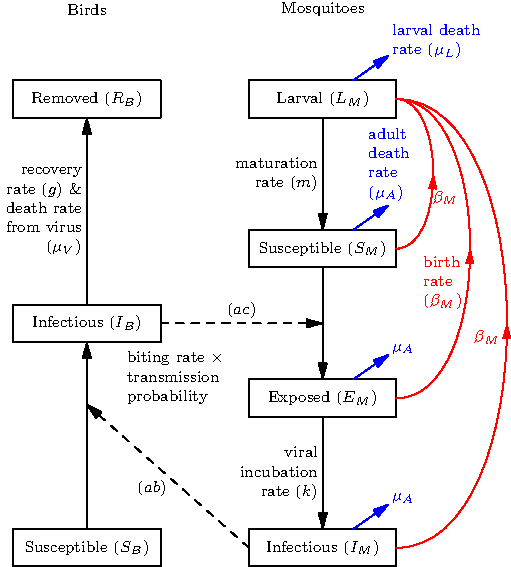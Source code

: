 size(9cm,10cm,IgnoreAspect);

pair d=(1,0.25);
real s=1.6d.x;
real y=0.6;
defaultpen(fontsize(8pt));

picture box(string s, pair z=(0,0)) {
  picture pic;
  draw(pic,box(-d/2,d/2));
  label(pic,s,(0,0));
  return shift(z)*pic;
}

label("Birds",(0,y));
picture removed=box("Removed ($R_B$)");
picture infectious=box("Infectious ($I_B$)",(0,-1.5));
picture susceptible=box("Susceptible ($S_B$)",(0,-3));

add(removed);
add(infectious);
add(susceptible);

label("Mosquitoes",(s,y));
picture larval=box("Larval ($L_M$)",(s,0));
picture susceptibleM=box("Susceptible ($S_M$)",(s,-1));
picture exposed=box("Exposed ($E_M$)",(s,-2));
picture infectiousM=box("Infectious ($I_M$)",(s,-3));

add(larval);
add(susceptibleM);
add(exposed);
add(infectiousM);

path ls=point(larval,S)--point(susceptibleM,N);
path se=point(susceptibleM,S)--point(exposed,N);
path ei=point(exposed,S)--point(infectiousM,N);
path si=point(susceptible,N)--point(infectious,S);

draw(minipage("\flushright{recovery rate ($g$) \& death rate from virus
($\mu_V$)}",40pt),point(infectious,N)--point(removed,S),LeftSide,Arrow,
     PenMargin);

draw(si,LeftSide,Arrow,PenMargin);

draw(minipage("\flushright{maturation rate ($m$)}",50pt),ls,RightSide,
     Arrow,PenMargin);
draw(minipage("\flushright{viral incubation rate ($k$)}",40pt),ei,
     RightSide,Arrow,PenMargin);

path ise=point(infectious,E)--point(se,0.5);

draw("$(ac)$",ise,LeftSide,dashed,Arrow,PenMargin);
label(minipage("\flushleft{biting rate $\times$ transmission
probability}",50pt),point(infectious,SE),dir(-60)+S);

path isi=point(infectiousM,W)--point(si,2.0/3);

draw("$(ab)$",isi,LeftSide,dashed,Arrow,PenMargin);
draw(se,LeftSide,Arrow,PenMargin);

real t=2.0;
draw("$\beta_M$",
     point(susceptibleM,E){right}..tension t..{left}point(larval,E),
     2*(S+SE),red,Arrow(Fill,0.5));
draw(minipage("\flushleft{birth rate ($\beta_M$)}",20pt),
     point(exposed,E){right}..tension t..{left}point(larval,E),2SW,red,
     Arrow(Fill,0.5));
draw("$\beta_M$",
     point(infectiousM,E){right}..tension t..{left}point(larval,E),2SW,
     red,Arrow(Fill,0.5));

path arrow=(0,0)--0.75cm*dir(35);
draw(point(larval,NNE),
     Label(minipage("\flushleft{larval death rate ($\mu_L$)}",45pt),1),
     arrow,blue,Arrow);
draw(point(susceptibleM,NNE),
     Label(minipage("\flushleft{adult death rate ($\mu_A$)}",20pt),1),
     arrow,N,blue,Arrow);
draw(point(exposed,NNE),Label("$\mu_A$",1),arrow,blue,Arrow);
draw(point(infectiousM,NNE),Label("$\mu_A$",1),arrow,blue,Arrow);

